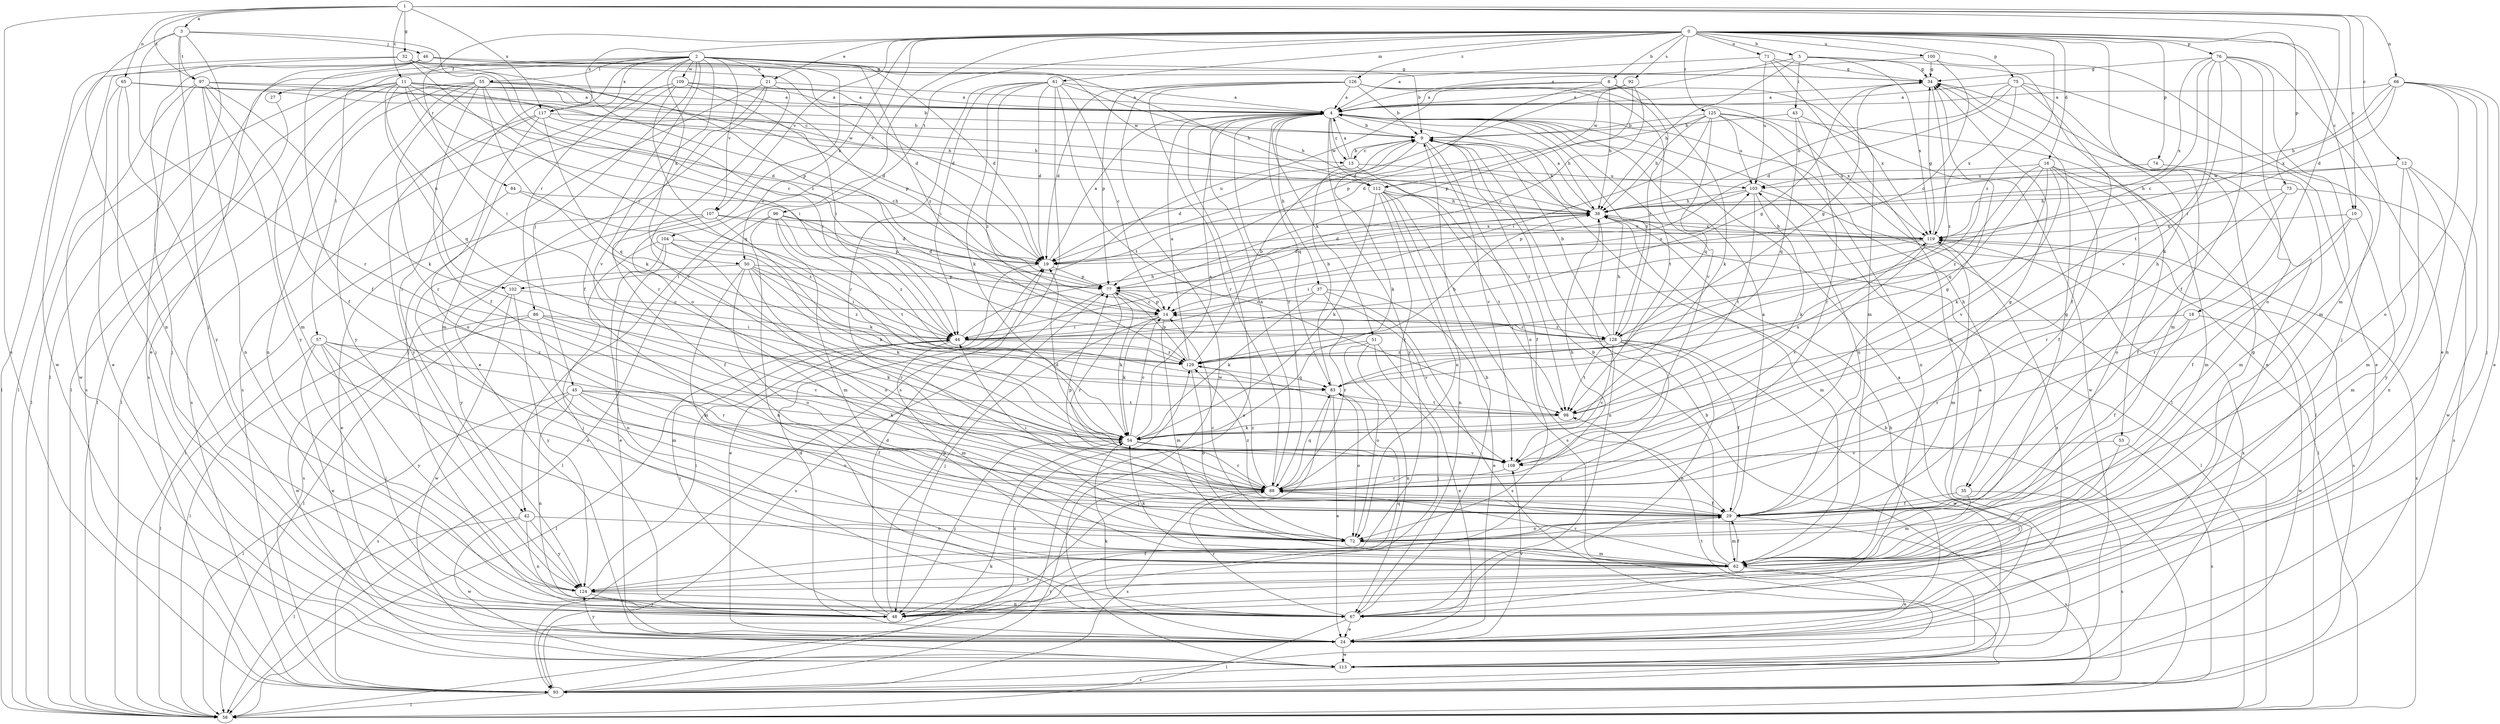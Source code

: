 strict digraph  {
0;
1;
2;
3;
4;
5;
8;
9;
10;
11;
12;
13;
14;
16;
18;
19;
21;
24;
27;
29;
32;
34;
35;
37;
38;
42;
43;
44;
45;
46;
48;
50;
51;
53;
54;
55;
57;
58;
61;
62;
65;
66;
67;
71;
72;
73;
74;
75;
76;
77;
83;
84;
86;
88;
92;
93;
96;
97;
98;
100;
102;
103;
104;
107;
108;
109;
112;
113;
117;
119;
124;
125;
126;
128;
129;
0 -> 5  [label=b];
0 -> 8  [label=b];
0 -> 10  [label=c];
0 -> 16  [label=d];
0 -> 21  [label=e];
0 -> 35  [label=h];
0 -> 42  [label=i];
0 -> 50  [label=k];
0 -> 61  [label=m];
0 -> 62  [label=m];
0 -> 71  [label=o];
0 -> 73  [label=p];
0 -> 74  [label=p];
0 -> 75  [label=p];
0 -> 76  [label=p];
0 -> 84  [label=r];
0 -> 92  [label=s];
0 -> 96  [label=t];
0 -> 100  [label=u];
0 -> 104  [label=v];
0 -> 107  [label=v];
0 -> 117  [label=x];
0 -> 125  [label=z];
0 -> 126  [label=z];
0 -> 128  [label=z];
1 -> 3  [label=a];
1 -> 10  [label=c];
1 -> 11  [label=c];
1 -> 12  [label=c];
1 -> 18  [label=d];
1 -> 32  [label=g];
1 -> 65  [label=n];
1 -> 66  [label=n];
1 -> 93  [label=s];
1 -> 97  [label=t];
1 -> 117  [label=x];
2 -> 9  [label=b];
2 -> 19  [label=d];
2 -> 21  [label=e];
2 -> 27  [label=f];
2 -> 29  [label=f];
2 -> 42  [label=i];
2 -> 45  [label=j];
2 -> 50  [label=k];
2 -> 55  [label=l];
2 -> 57  [label=l];
2 -> 58  [label=l];
2 -> 72  [label=o];
2 -> 86  [label=r];
2 -> 107  [label=v];
2 -> 108  [label=v];
2 -> 109  [label=w];
2 -> 112  [label=w];
2 -> 117  [label=x];
2 -> 128  [label=z];
3 -> 46  [label=j];
3 -> 48  [label=j];
3 -> 58  [label=l];
3 -> 67  [label=n];
3 -> 88  [label=r];
3 -> 97  [label=t];
3 -> 128  [label=z];
4 -> 9  [label=b];
4 -> 13  [label=c];
4 -> 35  [label=h];
4 -> 37  [label=h];
4 -> 38  [label=h];
4 -> 51  [label=k];
4 -> 83  [label=q];
4 -> 88  [label=r];
4 -> 98  [label=t];
4 -> 112  [label=w];
4 -> 124  [label=y];
4 -> 128  [label=z];
5 -> 34  [label=g];
5 -> 38  [label=h];
5 -> 43  [label=i];
5 -> 53  [label=k];
5 -> 112  [label=w];
5 -> 119  [label=x];
8 -> 4  [label=a];
8 -> 38  [label=h];
8 -> 54  [label=k];
8 -> 77  [label=p];
8 -> 102  [label=u];
8 -> 128  [label=z];
9 -> 13  [label=c];
9 -> 54  [label=k];
9 -> 72  [label=o];
9 -> 98  [label=t];
9 -> 108  [label=v];
10 -> 29  [label=f];
10 -> 62  [label=m];
10 -> 88  [label=r];
10 -> 119  [label=x];
11 -> 4  [label=a];
11 -> 9  [label=b];
11 -> 13  [label=c];
11 -> 14  [label=c];
11 -> 19  [label=d];
11 -> 44  [label=i];
11 -> 58  [label=l];
11 -> 62  [label=m];
11 -> 83  [label=q];
11 -> 93  [label=s];
11 -> 102  [label=u];
11 -> 112  [label=w];
12 -> 38  [label=h];
12 -> 62  [label=m];
12 -> 67  [label=n];
12 -> 112  [label=w];
12 -> 113  [label=w];
12 -> 124  [label=y];
13 -> 4  [label=a];
13 -> 9  [label=b];
13 -> 19  [label=d];
13 -> 29  [label=f];
13 -> 103  [label=u];
14 -> 44  [label=i];
14 -> 48  [label=j];
14 -> 54  [label=k];
14 -> 62  [label=m];
14 -> 77  [label=p];
14 -> 128  [label=z];
16 -> 29  [label=f];
16 -> 54  [label=k];
16 -> 62  [label=m];
16 -> 72  [label=o];
16 -> 83  [label=q];
16 -> 103  [label=u];
16 -> 108  [label=v];
16 -> 129  [label=z];
18 -> 29  [label=f];
18 -> 44  [label=i];
18 -> 88  [label=r];
18 -> 113  [label=w];
19 -> 4  [label=a];
19 -> 24  [label=e];
19 -> 77  [label=p];
21 -> 4  [label=a];
21 -> 24  [label=e];
21 -> 48  [label=j];
21 -> 88  [label=r];
21 -> 108  [label=v];
24 -> 4  [label=a];
24 -> 19  [label=d];
24 -> 38  [label=h];
24 -> 54  [label=k];
24 -> 108  [label=v];
24 -> 113  [label=w];
24 -> 124  [label=y];
27 -> 58  [label=l];
29 -> 4  [label=a];
29 -> 34  [label=g];
29 -> 44  [label=i];
29 -> 62  [label=m];
29 -> 72  [label=o];
29 -> 93  [label=s];
29 -> 103  [label=u];
29 -> 129  [label=z];
32 -> 14  [label=c];
32 -> 19  [label=d];
32 -> 34  [label=g];
32 -> 44  [label=i];
32 -> 58  [label=l];
32 -> 77  [label=p];
32 -> 113  [label=w];
34 -> 4  [label=a];
34 -> 24  [label=e];
34 -> 129  [label=z];
35 -> 29  [label=f];
35 -> 62  [label=m];
35 -> 93  [label=s];
37 -> 14  [label=c];
37 -> 24  [label=e];
37 -> 54  [label=k];
37 -> 88  [label=r];
37 -> 93  [label=s];
38 -> 4  [label=a];
38 -> 9  [label=b];
38 -> 19  [label=d];
38 -> 58  [label=l];
38 -> 62  [label=m];
38 -> 67  [label=n];
38 -> 119  [label=x];
42 -> 58  [label=l];
42 -> 67  [label=n];
42 -> 72  [label=o];
42 -> 113  [label=w];
42 -> 124  [label=y];
43 -> 9  [label=b];
43 -> 83  [label=q];
43 -> 88  [label=r];
43 -> 113  [label=w];
44 -> 34  [label=g];
44 -> 38  [label=h];
44 -> 58  [label=l];
44 -> 62  [label=m];
44 -> 129  [label=z];
45 -> 29  [label=f];
45 -> 54  [label=k];
45 -> 58  [label=l];
45 -> 67  [label=n];
45 -> 72  [label=o];
45 -> 93  [label=s];
45 -> 98  [label=t];
46 -> 19  [label=d];
46 -> 24  [label=e];
46 -> 29  [label=f];
46 -> 34  [label=g];
46 -> 38  [label=h];
46 -> 58  [label=l];
46 -> 93  [label=s];
48 -> 19  [label=d];
48 -> 34  [label=g];
48 -> 44  [label=i];
48 -> 77  [label=p];
48 -> 83  [label=q];
50 -> 44  [label=i];
50 -> 54  [label=k];
50 -> 62  [label=m];
50 -> 72  [label=o];
50 -> 77  [label=p];
50 -> 88  [label=r];
50 -> 93  [label=s];
50 -> 129  [label=z];
51 -> 24  [label=e];
51 -> 48  [label=j];
51 -> 67  [label=n];
51 -> 72  [label=o];
51 -> 129  [label=z];
53 -> 48  [label=j];
53 -> 93  [label=s];
53 -> 108  [label=v];
54 -> 4  [label=a];
54 -> 14  [label=c];
54 -> 48  [label=j];
54 -> 88  [label=r];
54 -> 108  [label=v];
55 -> 4  [label=a];
55 -> 14  [label=c];
55 -> 19  [label=d];
55 -> 29  [label=f];
55 -> 44  [label=i];
55 -> 54  [label=k];
55 -> 58  [label=l];
55 -> 67  [label=n];
55 -> 88  [label=r];
55 -> 124  [label=y];
57 -> 24  [label=e];
57 -> 48  [label=j];
57 -> 58  [label=l];
57 -> 72  [label=o];
57 -> 88  [label=r];
57 -> 124  [label=y];
57 -> 129  [label=z];
58 -> 4  [label=a];
58 -> 9  [label=b];
58 -> 119  [label=x];
61 -> 4  [label=a];
61 -> 14  [label=c];
61 -> 19  [label=d];
61 -> 38  [label=h];
61 -> 44  [label=i];
61 -> 54  [label=k];
61 -> 88  [label=r];
61 -> 93  [label=s];
61 -> 98  [label=t];
61 -> 129  [label=z];
62 -> 9  [label=b];
62 -> 24  [label=e];
62 -> 29  [label=f];
62 -> 54  [label=k];
62 -> 88  [label=r];
62 -> 124  [label=y];
65 -> 4  [label=a];
65 -> 24  [label=e];
65 -> 38  [label=h];
65 -> 48  [label=j];
65 -> 124  [label=y];
66 -> 4  [label=a];
66 -> 24  [label=e];
66 -> 38  [label=h];
66 -> 44  [label=i];
66 -> 48  [label=j];
66 -> 67  [label=n];
66 -> 72  [label=o];
66 -> 119  [label=x];
67 -> 9  [label=b];
67 -> 24  [label=e];
67 -> 58  [label=l];
67 -> 88  [label=r];
67 -> 119  [label=x];
71 -> 4  [label=a];
71 -> 34  [label=g];
71 -> 62  [label=m];
71 -> 67  [label=n];
71 -> 103  [label=u];
72 -> 14  [label=c];
72 -> 34  [label=g];
72 -> 62  [label=m];
73 -> 29  [label=f];
73 -> 38  [label=h];
73 -> 88  [label=r];
73 -> 93  [label=s];
74 -> 62  [label=m];
74 -> 103  [label=u];
75 -> 4  [label=a];
75 -> 19  [label=d];
75 -> 24  [label=e];
75 -> 29  [label=f];
75 -> 38  [label=h];
75 -> 62  [label=m];
75 -> 119  [label=x];
76 -> 14  [label=c];
76 -> 24  [label=e];
76 -> 29  [label=f];
76 -> 34  [label=g];
76 -> 62  [label=m];
76 -> 72  [label=o];
76 -> 98  [label=t];
76 -> 108  [label=v];
76 -> 119  [label=x];
77 -> 14  [label=c];
77 -> 54  [label=k];
77 -> 88  [label=r];
77 -> 93  [label=s];
77 -> 103  [label=u];
77 -> 108  [label=v];
83 -> 9  [label=b];
83 -> 24  [label=e];
83 -> 48  [label=j];
83 -> 72  [label=o];
83 -> 98  [label=t];
84 -> 38  [label=h];
84 -> 58  [label=l];
84 -> 129  [label=z];
86 -> 44  [label=i];
86 -> 54  [label=k];
86 -> 58  [label=l];
86 -> 62  [label=m];
86 -> 108  [label=v];
86 -> 113  [label=w];
88 -> 4  [label=a];
88 -> 29  [label=f];
88 -> 34  [label=g];
88 -> 38  [label=h];
88 -> 77  [label=p];
88 -> 83  [label=q];
88 -> 93  [label=s];
88 -> 129  [label=z];
92 -> 4  [label=a];
92 -> 14  [label=c];
92 -> 19  [label=d];
92 -> 77  [label=p];
93 -> 9  [label=b];
93 -> 54  [label=k];
93 -> 58  [label=l];
93 -> 88  [label=r];
93 -> 129  [label=z];
96 -> 58  [label=l];
96 -> 62  [label=m];
96 -> 67  [label=n];
96 -> 77  [label=p];
96 -> 98  [label=t];
96 -> 119  [label=x];
96 -> 129  [label=z];
97 -> 4  [label=a];
97 -> 29  [label=f];
97 -> 38  [label=h];
97 -> 48  [label=j];
97 -> 54  [label=k];
97 -> 67  [label=n];
97 -> 113  [label=w];
97 -> 124  [label=y];
98 -> 54  [label=k];
98 -> 119  [label=x];
100 -> 4  [label=a];
100 -> 14  [label=c];
100 -> 34  [label=g];
100 -> 48  [label=j];
102 -> 14  [label=c];
102 -> 58  [label=l];
102 -> 113  [label=w];
102 -> 124  [label=y];
103 -> 38  [label=h];
103 -> 54  [label=k];
103 -> 58  [label=l];
103 -> 77  [label=p];
103 -> 98  [label=t];
104 -> 19  [label=d];
104 -> 24  [label=e];
104 -> 48  [label=j];
104 -> 54  [label=k];
104 -> 67  [label=n];
104 -> 72  [label=o];
107 -> 19  [label=d];
107 -> 24  [label=e];
107 -> 29  [label=f];
107 -> 54  [label=k];
107 -> 119  [label=x];
107 -> 124  [label=y];
108 -> 19  [label=d];
108 -> 88  [label=r];
109 -> 4  [label=a];
109 -> 44  [label=i];
109 -> 62  [label=m];
109 -> 77  [label=p];
109 -> 83  [label=q];
109 -> 93  [label=s];
112 -> 38  [label=h];
112 -> 54  [label=k];
112 -> 67  [label=n];
112 -> 72  [label=o];
112 -> 88  [label=r];
112 -> 93  [label=s];
112 -> 98  [label=t];
113 -> 4  [label=a];
113 -> 93  [label=s];
113 -> 98  [label=t];
113 -> 119  [label=x];
117 -> 9  [label=b];
117 -> 44  [label=i];
117 -> 72  [label=o];
117 -> 83  [label=q];
117 -> 93  [label=s];
117 -> 124  [label=y];
119 -> 19  [label=d];
119 -> 34  [label=g];
119 -> 38  [label=h];
119 -> 44  [label=i];
119 -> 62  [label=m];
119 -> 93  [label=s];
119 -> 108  [label=v];
124 -> 29  [label=f];
124 -> 44  [label=i];
124 -> 48  [label=j];
124 -> 67  [label=n];
125 -> 9  [label=b];
125 -> 19  [label=d];
125 -> 38  [label=h];
125 -> 44  [label=i];
125 -> 58  [label=l];
125 -> 67  [label=n];
125 -> 83  [label=q];
125 -> 103  [label=u];
125 -> 119  [label=x];
126 -> 4  [label=a];
126 -> 9  [label=b];
126 -> 19  [label=d];
126 -> 58  [label=l];
126 -> 77  [label=p];
126 -> 88  [label=r];
126 -> 108  [label=v];
126 -> 113  [label=w];
126 -> 119  [label=x];
128 -> 9  [label=b];
128 -> 14  [label=c];
128 -> 29  [label=f];
128 -> 34  [label=g];
128 -> 38  [label=h];
128 -> 48  [label=j];
128 -> 67  [label=n];
128 -> 98  [label=t];
128 -> 108  [label=v];
128 -> 113  [label=w];
128 -> 129  [label=z];
129 -> 4  [label=a];
129 -> 9  [label=b];
129 -> 38  [label=h];
129 -> 72  [label=o];
129 -> 77  [label=p];
129 -> 83  [label=q];
}
